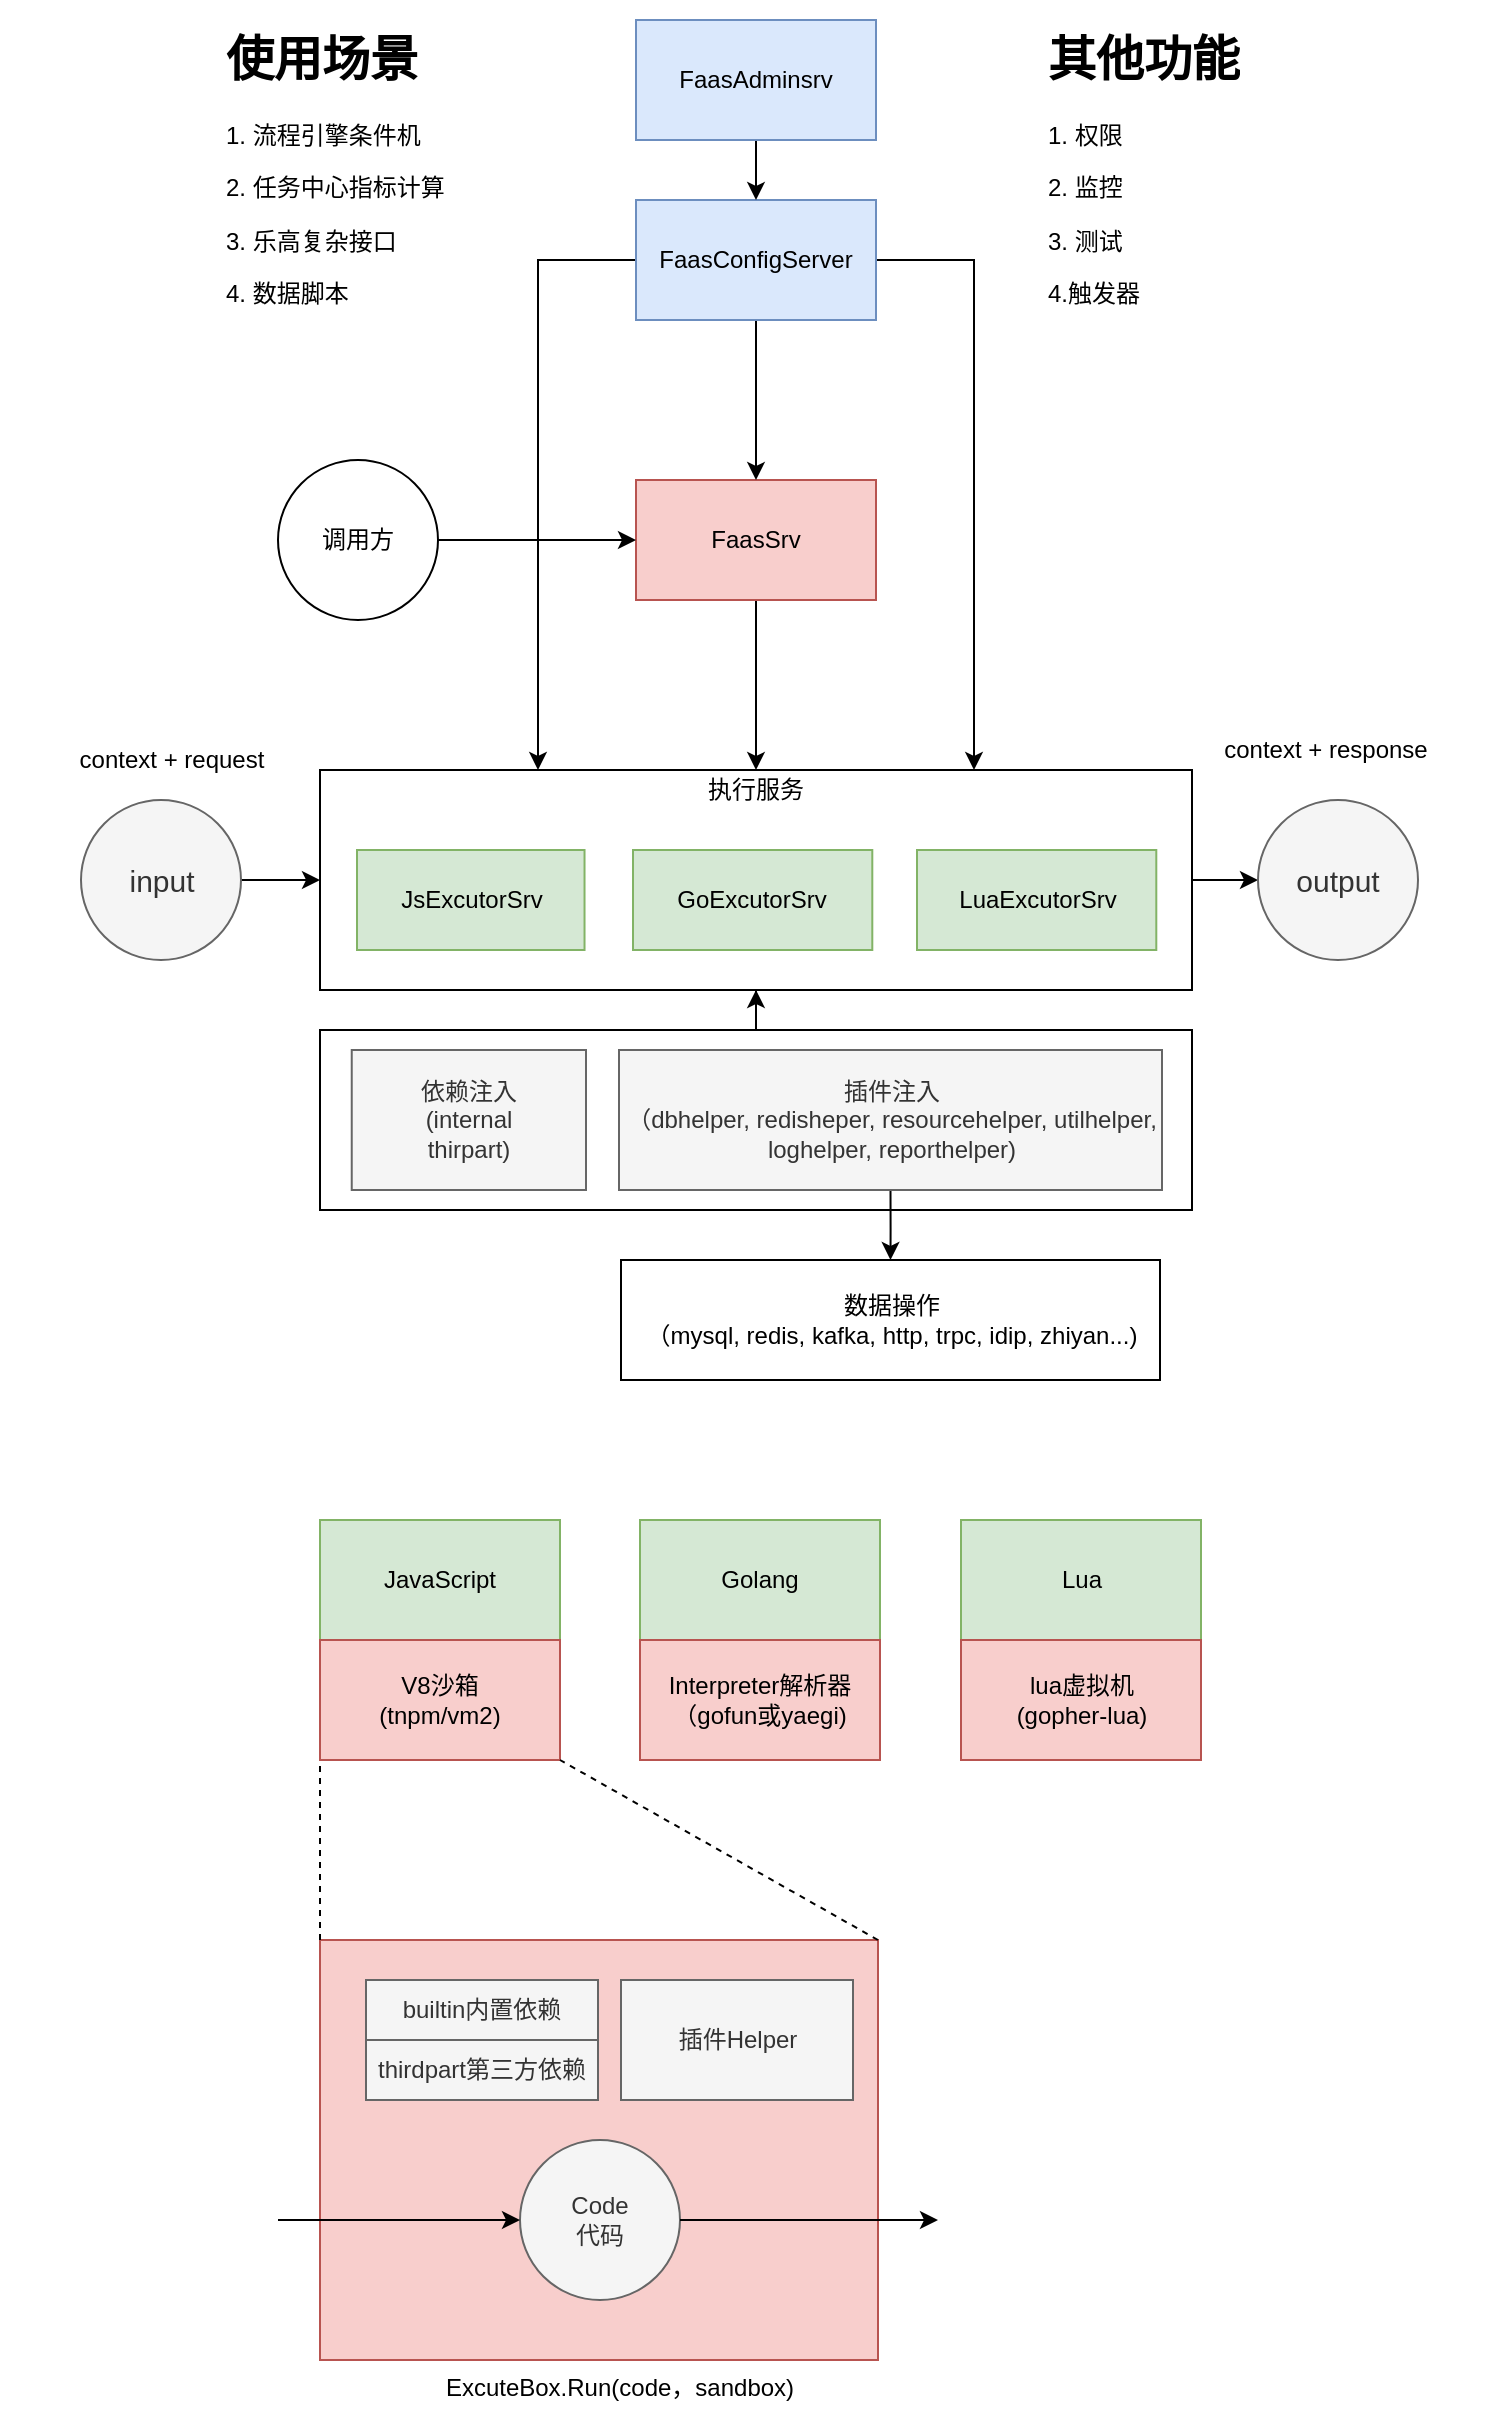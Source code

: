 <mxfile version="14.4.8" type="github">
  <diagram id="OLWQJMdd0GZBQvJl7Ah5" name="第 1 页">
    <mxGraphModel dx="946" dy="589" grid="1" gridSize="10" guides="1" tooltips="1" connect="1" arrows="1" fold="1" page="1" pageScale="1" pageWidth="827" pageHeight="1169" math="0" shadow="0">
      <root>
        <mxCell id="0" />
        <mxCell id="1" parent="0" />
        <mxCell id="CMRHBEQEcgiSeav-4flf-11" style="edgeStyle=orthogonalEdgeStyle;rounded=0;orthogonalLoop=1;jettySize=auto;html=1;exitX=1;exitY=0.5;exitDx=0;exitDy=0;" parent="1" source="CMRHBEQEcgiSeav-4flf-7" target="UxoHD04tg5Q-O8OyDqUi-3" edge="1">
          <mxGeometry relative="1" as="geometry" />
        </mxCell>
        <mxCell id="CMRHBEQEcgiSeav-4flf-7" value="" style="rounded=0;whiteSpace=wrap;html=1;" parent="1" vertex="1">
          <mxGeometry x="391" y="935" width="436" height="110" as="geometry" />
        </mxCell>
        <mxCell id="CMRHBEQEcgiSeav-4flf-8" style="edgeStyle=orthogonalEdgeStyle;rounded=0;orthogonalLoop=1;jettySize=auto;html=1;exitX=0.5;exitY=0;exitDx=0;exitDy=0;" parent="1" source="CMRHBEQEcgiSeav-4flf-6" target="CMRHBEQEcgiSeav-4flf-7" edge="1">
          <mxGeometry relative="1" as="geometry" />
        </mxCell>
        <mxCell id="CMRHBEQEcgiSeav-4flf-6" value="" style="rounded=0;whiteSpace=wrap;html=1;" parent="1" vertex="1">
          <mxGeometry x="391" y="1065" width="436" height="90" as="geometry" />
        </mxCell>
        <mxCell id="CMRHBEQEcgiSeav-4flf-10" style="edgeStyle=orthogonalEdgeStyle;rounded=0;orthogonalLoop=1;jettySize=auto;html=1;exitX=1;exitY=0.5;exitDx=0;exitDy=0;" parent="1" source="UxoHD04tg5Q-O8OyDqUi-2" target="CMRHBEQEcgiSeav-4flf-7" edge="1">
          <mxGeometry relative="1" as="geometry" />
        </mxCell>
        <mxCell id="UxoHD04tg5Q-O8OyDqUi-2" value="input" style="ellipse;whiteSpace=wrap;html=1;aspect=fixed;fontSize=15;fillColor=#f5f5f5;strokeColor=#666666;fontColor=#333333;" parent="1" vertex="1">
          <mxGeometry x="271.5" y="950" width="80" height="80" as="geometry" />
        </mxCell>
        <mxCell id="UxoHD04tg5Q-O8OyDqUi-3" value="output" style="ellipse;whiteSpace=wrap;html=1;aspect=fixed;fontSize=15;fillColor=#f5f5f5;strokeColor=#666666;fontColor=#333333;" parent="1" vertex="1">
          <mxGeometry x="860" y="950" width="80" height="80" as="geometry" />
        </mxCell>
        <mxCell id="UxoHD04tg5Q-O8OyDqUi-17" value="context + request" style="text;html=1;strokeColor=none;fillColor=none;align=center;verticalAlign=middle;whiteSpace=wrap;rounded=0;fontSize=12;" parent="1" vertex="1">
          <mxGeometry x="231.5" y="920" width="170" height="20" as="geometry" />
        </mxCell>
        <mxCell id="UxoHD04tg5Q-O8OyDqUi-18" value="context + response" style="text;html=1;strokeColor=none;fillColor=none;align=center;verticalAlign=middle;whiteSpace=wrap;rounded=0;fontSize=12;" parent="1" vertex="1">
          <mxGeometry x="809.15" y="915" width="170" height="20" as="geometry" />
        </mxCell>
        <mxCell id="CMRHBEQEcgiSeav-4flf-12" style="edgeStyle=orthogonalEdgeStyle;rounded=0;orthogonalLoop=1;jettySize=auto;html=1;exitX=0.5;exitY=1;exitDx=0;exitDy=0;entryX=0.5;entryY=0;entryDx=0;entryDy=0;" parent="1" source="UxoHD04tg5Q-O8OyDqUi-20" target="CMRHBEQEcgiSeav-4flf-9" edge="1">
          <mxGeometry relative="1" as="geometry" />
        </mxCell>
        <mxCell id="UxoHD04tg5Q-O8OyDqUi-20" value="FaasSrv" style="rounded=0;whiteSpace=wrap;html=1;fontSize=12;fillColor=#f8cecc;strokeColor=#b85450;" parent="1" vertex="1">
          <mxGeometry x="549" y="790" width="120" height="60" as="geometry" />
        </mxCell>
        <mxCell id="CMRHBEQEcgiSeav-4flf-15" style="edgeStyle=orthogonalEdgeStyle;rounded=0;orthogonalLoop=1;jettySize=auto;html=1;exitX=0.5;exitY=1;exitDx=0;exitDy=0;" parent="1" source="UxoHD04tg5Q-O8OyDqUi-21" target="UxoHD04tg5Q-O8OyDqUi-20" edge="1">
          <mxGeometry relative="1" as="geometry" />
        </mxCell>
        <mxCell id="CMRHBEQEcgiSeav-4flf-16" style="edgeStyle=orthogonalEdgeStyle;rounded=0;orthogonalLoop=1;jettySize=auto;html=1;exitX=1;exitY=0.5;exitDx=0;exitDy=0;entryX=0.75;entryY=0;entryDx=0;entryDy=0;" parent="1" source="UxoHD04tg5Q-O8OyDqUi-21" target="CMRHBEQEcgiSeav-4flf-7" edge="1">
          <mxGeometry relative="1" as="geometry" />
        </mxCell>
        <mxCell id="CMRHBEQEcgiSeav-4flf-17" style="edgeStyle=orthogonalEdgeStyle;rounded=0;orthogonalLoop=1;jettySize=auto;html=1;exitX=0;exitY=0.5;exitDx=0;exitDy=0;entryX=0.25;entryY=0;entryDx=0;entryDy=0;" parent="1" source="UxoHD04tg5Q-O8OyDqUi-21" target="CMRHBEQEcgiSeav-4flf-7" edge="1">
          <mxGeometry relative="1" as="geometry">
            <Array as="points">
              <mxPoint x="500" y="680" />
            </Array>
          </mxGeometry>
        </mxCell>
        <mxCell id="UxoHD04tg5Q-O8OyDqUi-21" value="FaasConfigServer" style="rounded=0;whiteSpace=wrap;html=1;fontSize=12;fillColor=#dae8fc;strokeColor=#6c8ebf;" parent="1" vertex="1">
          <mxGeometry x="549" y="650" width="120" height="60" as="geometry" />
        </mxCell>
        <mxCell id="CMRHBEQEcgiSeav-4flf-3" value="依赖注入&lt;br&gt;(internal&lt;br&gt;thirpart)" style="rounded=0;whiteSpace=wrap;html=1;fontSize=12;fillColor=#f5f5f5;strokeColor=#666666;fontColor=#333333;" parent="1" vertex="1">
          <mxGeometry x="406.87" y="1075" width="117.13" height="70" as="geometry" />
        </mxCell>
        <mxCell id="CMRHBEQEcgiSeav-4flf-23" style="edgeStyle=orthogonalEdgeStyle;rounded=0;orthogonalLoop=1;jettySize=auto;html=1;exitX=0.5;exitY=1;exitDx=0;exitDy=0;" parent="1" source="CMRHBEQEcgiSeav-4flf-4" target="CMRHBEQEcgiSeav-4flf-22" edge="1">
          <mxGeometry relative="1" as="geometry" />
        </mxCell>
        <mxCell id="CMRHBEQEcgiSeav-4flf-4" value="插件注入&lt;br&gt;（dbhelper, redisheper, resourcehelper, utilhelper, loghelper, reporthelper)" style="rounded=0;whiteSpace=wrap;html=1;fontSize=12;fillColor=#f5f5f5;strokeColor=#666666;fontColor=#333333;" parent="1" vertex="1">
          <mxGeometry x="540.5" y="1075" width="271.5" height="70" as="geometry" />
        </mxCell>
        <mxCell id="UxoHD04tg5Q-O8OyDqUi-5" value="JsExcutorSrv" style="rounded=0;whiteSpace=wrap;html=1;fillColor=#d5e8d4;strokeColor=#82b366;" parent="1" vertex="1">
          <mxGeometry x="409.5" y="975" width="113.763" height="50" as="geometry" />
        </mxCell>
        <mxCell id="CMRHBEQEcgiSeav-4flf-1" value="GoExcutorSrv" style="rounded=0;whiteSpace=wrap;html=1;fillColor=#d5e8d4;strokeColor=#82b366;" parent="1" vertex="1">
          <mxGeometry x="547.498" y="975" width="119.648" height="50" as="geometry" />
        </mxCell>
        <mxCell id="CMRHBEQEcgiSeav-4flf-2" value="LuaExcutorSrv" style="rounded=0;whiteSpace=wrap;html=1;fillColor=#d5e8d4;strokeColor=#82b366;" parent="1" vertex="1">
          <mxGeometry x="689.502" y="975" width="119.648" height="50" as="geometry" />
        </mxCell>
        <mxCell id="CMRHBEQEcgiSeav-4flf-9" value="执行服务" style="text;html=1;strokeColor=none;fillColor=none;align=center;verticalAlign=middle;whiteSpace=wrap;rounded=0;" parent="1" vertex="1">
          <mxGeometry x="584" y="935" width="50" height="20" as="geometry" />
        </mxCell>
        <mxCell id="CMRHBEQEcgiSeav-4flf-19" style="edgeStyle=orthogonalEdgeStyle;rounded=0;orthogonalLoop=1;jettySize=auto;html=1;exitX=0.5;exitY=1;exitDx=0;exitDy=0;" parent="1" source="CMRHBEQEcgiSeav-4flf-18" target="UxoHD04tg5Q-O8OyDqUi-21" edge="1">
          <mxGeometry relative="1" as="geometry" />
        </mxCell>
        <mxCell id="CMRHBEQEcgiSeav-4flf-18" value="FaasAdminsrv" style="rounded=0;whiteSpace=wrap;html=1;fontSize=12;fillColor=#dae8fc;strokeColor=#6c8ebf;" parent="1" vertex="1">
          <mxGeometry x="549" y="560" width="120" height="60" as="geometry" />
        </mxCell>
        <mxCell id="CMRHBEQEcgiSeav-4flf-21" style="edgeStyle=orthogonalEdgeStyle;rounded=0;orthogonalLoop=1;jettySize=auto;html=1;exitX=1;exitY=0.5;exitDx=0;exitDy=0;" parent="1" source="CMRHBEQEcgiSeav-4flf-20" target="UxoHD04tg5Q-O8OyDqUi-20" edge="1">
          <mxGeometry relative="1" as="geometry" />
        </mxCell>
        <mxCell id="CMRHBEQEcgiSeav-4flf-20" value="调用方" style="ellipse;whiteSpace=wrap;html=1;aspect=fixed;" parent="1" vertex="1">
          <mxGeometry x="370" y="780" width="80" height="80" as="geometry" />
        </mxCell>
        <mxCell id="CMRHBEQEcgiSeav-4flf-22" value="数据操作&lt;br&gt;（mysql, redis, kafka, http, trpc, idip, zhiyan...)" style="rounded=0;whiteSpace=wrap;html=1;" parent="1" vertex="1">
          <mxGeometry x="541.5" y="1180" width="269.5" height="60" as="geometry" />
        </mxCell>
        <mxCell id="pfZ5TkLtPLS2MDY2k81m-2" value="JavaScript" style="rounded=0;whiteSpace=wrap;html=1;fillColor=#d5e8d4;strokeColor=#82b366;" vertex="1" parent="1">
          <mxGeometry x="391" y="1310" width="120" height="60" as="geometry" />
        </mxCell>
        <mxCell id="pfZ5TkLtPLS2MDY2k81m-4" value="Golang" style="rounded=0;whiteSpace=wrap;html=1;fillColor=#d5e8d4;strokeColor=#82b366;" vertex="1" parent="1">
          <mxGeometry x="551" y="1310" width="120" height="60" as="geometry" />
        </mxCell>
        <mxCell id="pfZ5TkLtPLS2MDY2k81m-6" value="Lua" style="rounded=0;whiteSpace=wrap;html=1;fillColor=#d5e8d4;strokeColor=#82b366;" vertex="1" parent="1">
          <mxGeometry x="711.5" y="1310" width="120" height="60" as="geometry" />
        </mxCell>
        <mxCell id="pfZ5TkLtPLS2MDY2k81m-7" value="" style="group" vertex="1" connectable="0" parent="1">
          <mxGeometry x="391" y="1370" width="440.5" height="60" as="geometry" />
        </mxCell>
        <mxCell id="pfZ5TkLtPLS2MDY2k81m-1" value="V8沙箱&lt;br&gt;(tnpm/vm2)" style="rounded=0;whiteSpace=wrap;html=1;fillColor=#f8cecc;strokeColor=#b85450;" vertex="1" parent="pfZ5TkLtPLS2MDY2k81m-7">
          <mxGeometry width="120" height="60" as="geometry" />
        </mxCell>
        <mxCell id="pfZ5TkLtPLS2MDY2k81m-3" value="Interpreter解析器&lt;br&gt;（gofun或yaegi)" style="rounded=0;whiteSpace=wrap;html=1;fillColor=#f8cecc;strokeColor=#b85450;" vertex="1" parent="pfZ5TkLtPLS2MDY2k81m-7">
          <mxGeometry x="160" width="120" height="60" as="geometry" />
        </mxCell>
        <mxCell id="pfZ5TkLtPLS2MDY2k81m-5" value="lua虚拟机&lt;br&gt;(gopher-lua)" style="rounded=0;whiteSpace=wrap;html=1;fillColor=#f8cecc;strokeColor=#b85450;" vertex="1" parent="pfZ5TkLtPLS2MDY2k81m-7">
          <mxGeometry x="320.5" width="120" height="60" as="geometry" />
        </mxCell>
        <mxCell id="pfZ5TkLtPLS2MDY2k81m-9" value="&lt;h1&gt;其他功能&lt;/h1&gt;&lt;p&gt;1. 权限&lt;/p&gt;&lt;p&gt;2. 监控&lt;/p&gt;&lt;p&gt;3. 测试&lt;/p&gt;&lt;p&gt;4.触发器&lt;/p&gt;" style="text;html=1;strokeColor=none;fillColor=none;spacing=5;spacingTop=-20;whiteSpace=wrap;overflow=hidden;rounded=0;" vertex="1" parent="1">
          <mxGeometry x="750" y="560" width="190" height="150" as="geometry" />
        </mxCell>
        <mxCell id="pfZ5TkLtPLS2MDY2k81m-10" value="&lt;h1&gt;使用场景&lt;/h1&gt;&lt;p&gt;1. 流程引擎条件机&lt;/p&gt;&lt;p&gt;2. 任务中心指标计算&lt;/p&gt;&lt;p&gt;3. 乐高复杂接口&lt;/p&gt;&lt;p&gt;4. 数据脚本&lt;/p&gt;" style="text;html=1;strokeColor=none;fillColor=none;spacing=5;spacingTop=-20;whiteSpace=wrap;overflow=hidden;rounded=0;" vertex="1" parent="1">
          <mxGeometry x="339" y="560" width="149" height="150" as="geometry" />
        </mxCell>
        <mxCell id="pfZ5TkLtPLS2MDY2k81m-12" value="" style="rounded=0;whiteSpace=wrap;html=1;fillColor=#f8cecc;strokeColor=#b85450;" vertex="1" parent="1">
          <mxGeometry x="391" y="1520" width="279" height="210" as="geometry" />
        </mxCell>
        <mxCell id="pfZ5TkLtPLS2MDY2k81m-14" value="ExcuteBox.Run(code，sandbox)" style="text;html=1;strokeColor=none;fillColor=none;align=center;verticalAlign=middle;whiteSpace=wrap;rounded=0;" vertex="1" parent="1">
          <mxGeometry x="450" y="1734" width="182" height="20" as="geometry" />
        </mxCell>
        <mxCell id="pfZ5TkLtPLS2MDY2k81m-15" value="builtin内置依赖" style="rounded=0;whiteSpace=wrap;html=1;fillColor=#f5f5f5;strokeColor=#666666;fontColor=#333333;" vertex="1" parent="1">
          <mxGeometry x="414" y="1540" width="116" height="30" as="geometry" />
        </mxCell>
        <mxCell id="pfZ5TkLtPLS2MDY2k81m-18" value="thirdpart第三方依赖" style="rounded=0;whiteSpace=wrap;html=1;fillColor=#f5f5f5;strokeColor=#666666;fontColor=#333333;" vertex="1" parent="1">
          <mxGeometry x="414" y="1570" width="116" height="30" as="geometry" />
        </mxCell>
        <mxCell id="pfZ5TkLtPLS2MDY2k81m-19" value="插件Helper" style="rounded=0;whiteSpace=wrap;html=1;fillColor=#f5f5f5;strokeColor=#666666;fontColor=#333333;" vertex="1" parent="1">
          <mxGeometry x="541.5" y="1540" width="116" height="60" as="geometry" />
        </mxCell>
        <mxCell id="pfZ5TkLtPLS2MDY2k81m-20" value="Code&lt;br&gt;代码" style="ellipse;whiteSpace=wrap;html=1;aspect=fixed;fillColor=#f5f5f5;strokeColor=#666666;fontColor=#333333;" vertex="1" parent="1">
          <mxGeometry x="491" y="1620" width="80" height="80" as="geometry" />
        </mxCell>
        <mxCell id="pfZ5TkLtPLS2MDY2k81m-21" value="" style="endArrow=classic;html=1;entryX=0;entryY=0.5;entryDx=0;entryDy=0;" edge="1" parent="1" target="pfZ5TkLtPLS2MDY2k81m-20">
          <mxGeometry width="50" height="50" relative="1" as="geometry">
            <mxPoint x="370" y="1660" as="sourcePoint" />
            <mxPoint x="370" y="1650" as="targetPoint" />
          </mxGeometry>
        </mxCell>
        <mxCell id="pfZ5TkLtPLS2MDY2k81m-22" value="" style="endArrow=classic;html=1;exitX=1;exitY=0.5;exitDx=0;exitDy=0;" edge="1" parent="1" source="pfZ5TkLtPLS2MDY2k81m-20">
          <mxGeometry width="50" height="50" relative="1" as="geometry">
            <mxPoint x="680" y="1690" as="sourcePoint" />
            <mxPoint x="700" y="1660" as="targetPoint" />
          </mxGeometry>
        </mxCell>
        <mxCell id="pfZ5TkLtPLS2MDY2k81m-25" value="" style="endArrow=none;dashed=1;html=1;entryX=0;entryY=1;entryDx=0;entryDy=0;exitX=0;exitY=0;exitDx=0;exitDy=0;" edge="1" parent="1" source="pfZ5TkLtPLS2MDY2k81m-12" target="pfZ5TkLtPLS2MDY2k81m-1">
          <mxGeometry width="50" height="50" relative="1" as="geometry">
            <mxPoint x="330" y="1510" as="sourcePoint" />
            <mxPoint x="380" y="1460" as="targetPoint" />
          </mxGeometry>
        </mxCell>
        <mxCell id="pfZ5TkLtPLS2MDY2k81m-26" value="" style="endArrow=none;dashed=1;html=1;entryX=1;entryY=1;entryDx=0;entryDy=0;exitX=1;exitY=0;exitDx=0;exitDy=0;" edge="1" parent="1" source="pfZ5TkLtPLS2MDY2k81m-12" target="pfZ5TkLtPLS2MDY2k81m-1">
          <mxGeometry width="50" height="50" relative="1" as="geometry">
            <mxPoint x="300" y="1530" as="sourcePoint" />
            <mxPoint x="350" y="1480" as="targetPoint" />
          </mxGeometry>
        </mxCell>
      </root>
    </mxGraphModel>
  </diagram>
</mxfile>
